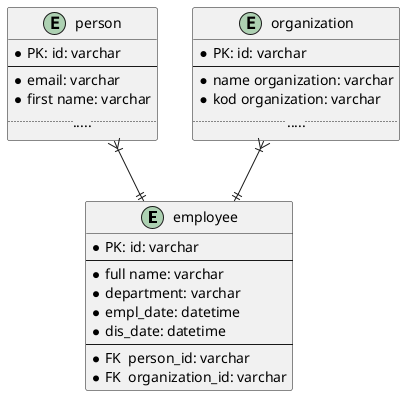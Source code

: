 @startuml
'https://plantuml.com/ie-diagram

entity "employee" as empl {
* PK: id: varchar
--
* full name: varchar
* department: varchar
* empl_date: datetime
* dis_date: datetime
--
 * FK  person_id: varchar
 * FK  organization_id: varchar
}

entity "person" as u {
* PK: id: varchar
--
* email: varchar
* first name: varchar
.........
}

entity "organization" as o {
* PK: id: varchar
--
* name organization: varchar
* kod organization: varchar
.........
}

u  }|--|| empl

o  }|--|| empl
@enduml